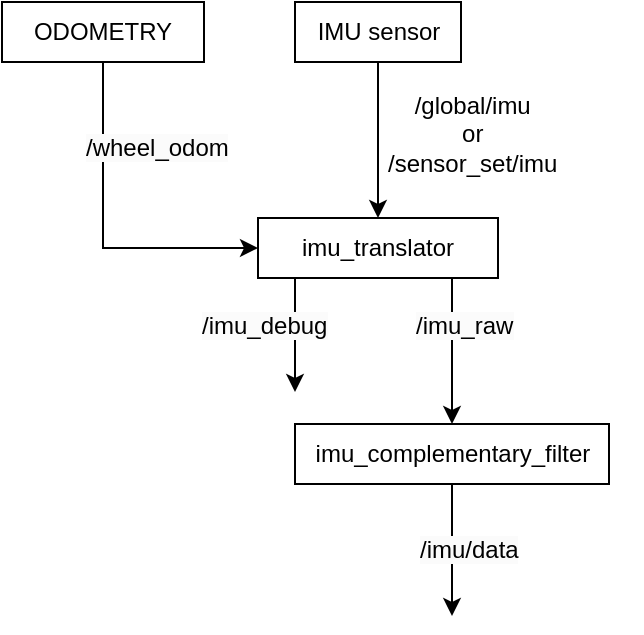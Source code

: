 <mxfile version="24.7.16">
  <diagram name="Page-1" id="QcFwFOKifyrVxmkoMn-t">
    <mxGraphModel dx="542" dy="449" grid="0" gridSize="10" guides="1" tooltips="1" connect="1" arrows="1" fold="1" page="1" pageScale="1" pageWidth="850" pageHeight="1100" math="0" shadow="0">
      <root>
        <mxCell id="0" />
        <mxCell id="1" parent="0" />
        <mxCell id="rNhIjqgVADMFTiBCQqSe-9" style="edgeStyle=orthogonalEdgeStyle;rounded=0;orthogonalLoop=1;jettySize=auto;html=1;exitX=0.5;exitY=1;exitDx=0;exitDy=0;entryX=0;entryY=0.5;entryDx=0;entryDy=0;" edge="1" parent="1" source="rNhIjqgVADMFTiBCQqSe-2" target="rNhIjqgVADMFTiBCQqSe-4">
          <mxGeometry relative="1" as="geometry" />
        </mxCell>
        <mxCell id="rNhIjqgVADMFTiBCQqSe-2" value="ODOMETRY" style="rounded=0;whiteSpace=wrap;html=1;" vertex="1" parent="1">
          <mxGeometry x="71" y="175" width="101" height="30" as="geometry" />
        </mxCell>
        <mxCell id="rNhIjqgVADMFTiBCQqSe-4" value="imu_translator" style="rounded=0;whiteSpace=wrap;html=1;" vertex="1" parent="1">
          <mxGeometry x="199" y="283" width="120" height="30" as="geometry" />
        </mxCell>
        <mxCell id="rNhIjqgVADMFTiBCQqSe-5" value="" style="endArrow=classic;html=1;rounded=0;entryX=0.5;entryY=0;entryDx=0;entryDy=0;" edge="1" parent="1" source="rNhIjqgVADMFTiBCQqSe-7" target="rNhIjqgVADMFTiBCQqSe-4">
          <mxGeometry width="50" height="50" relative="1" as="geometry">
            <mxPoint x="259" y="200" as="sourcePoint" />
            <mxPoint x="258.5" y="300" as="targetPoint" />
          </mxGeometry>
        </mxCell>
        <mxCell id="rNhIjqgVADMFTiBCQqSe-7" value="IMU sensor" style="rounded=0;whiteSpace=wrap;html=1;" vertex="1" parent="1">
          <mxGeometry x="217.5" y="175" width="83" height="30" as="geometry" />
        </mxCell>
        <mxCell id="rNhIjqgVADMFTiBCQqSe-10" value="&lt;span style=&quot;color: rgb(0, 0, 0); font-family: Helvetica; font-size: 12px; font-style: normal; font-variant-ligatures: normal; font-variant-caps: normal; font-weight: 400; letter-spacing: normal; orphans: 2; text-align: center; text-indent: 0px; text-transform: none; widows: 2; word-spacing: 0px; -webkit-text-stroke-width: 0px; white-space: nowrap; background-color: rgb(251, 251, 251); text-decoration-thickness: initial; text-decoration-style: initial; text-decoration-color: initial; display: inline !important; float: none;&quot;&gt;/wheel_odom&lt;/span&gt;" style="text;whiteSpace=wrap;html=1;" vertex="1" parent="1">
          <mxGeometry x="111" y="234" width="113" height="36" as="geometry" />
        </mxCell>
        <mxCell id="rNhIjqgVADMFTiBCQqSe-13" value="" style="endArrow=classic;html=1;rounded=0;exitX=0.5;exitY=1;exitDx=0;exitDy=0;" edge="1" parent="1">
          <mxGeometry width="50" height="50" relative="1" as="geometry">
            <mxPoint x="217.5" y="313" as="sourcePoint" />
            <mxPoint x="217.5" y="370" as="targetPoint" />
          </mxGeometry>
        </mxCell>
        <mxCell id="rNhIjqgVADMFTiBCQqSe-14" value="&lt;span style=&quot;color: rgb(0, 0, 0); font-family: Helvetica; font-size: 12px; font-style: normal; font-variant-ligatures: normal; font-variant-caps: normal; font-weight: 400; letter-spacing: normal; orphans: 2; text-align: center; text-indent: 0px; text-transform: none; widows: 2; word-spacing: 0px; -webkit-text-stroke-width: 0px; white-space: nowrap; background-color: rgb(251, 251, 251); text-decoration-thickness: initial; text-decoration-style: initial; text-decoration-color: initial; display: inline !important; float: none;&quot;&gt;/imu_debug&lt;/span&gt;" style="text;whiteSpace=wrap;html=1;" vertex="1" parent="1">
          <mxGeometry x="169" y="323" width="113" height="36" as="geometry" />
        </mxCell>
        <mxCell id="rNhIjqgVADMFTiBCQqSe-16" value="" style="endArrow=classic;html=1;rounded=0;exitX=0.5;exitY=1;exitDx=0;exitDy=0;entryX=0.5;entryY=0;entryDx=0;entryDy=0;" edge="1" parent="1" target="rNhIjqgVADMFTiBCQqSe-18">
          <mxGeometry width="50" height="50" relative="1" as="geometry">
            <mxPoint x="296" y="313" as="sourcePoint" />
            <mxPoint x="296" y="368" as="targetPoint" />
          </mxGeometry>
        </mxCell>
        <mxCell id="rNhIjqgVADMFTiBCQqSe-17" value="&lt;span style=&quot;color: rgb(0, 0, 0); font-family: Helvetica; font-size: 12px; font-style: normal; font-variant-ligatures: normal; font-variant-caps: normal; font-weight: 400; letter-spacing: normal; orphans: 2; text-align: center; text-indent: 0px; text-transform: none; widows: 2; word-spacing: 0px; -webkit-text-stroke-width: 0px; white-space: nowrap; background-color: rgb(251, 251, 251); text-decoration-thickness: initial; text-decoration-style: initial; text-decoration-color: initial; display: inline !important; float: none;&quot;&gt;/imu_raw&lt;/span&gt;" style="text;whiteSpace=wrap;html=1;" vertex="1" parent="1">
          <mxGeometry x="276" y="323" width="113" height="36" as="geometry" />
        </mxCell>
        <mxCell id="rNhIjqgVADMFTiBCQqSe-18" value="imu_complementary_filter" style="rounded=0;whiteSpace=wrap;html=1;" vertex="1" parent="1">
          <mxGeometry x="217.5" y="386" width="157" height="30" as="geometry" />
        </mxCell>
        <mxCell id="rNhIjqgVADMFTiBCQqSe-19" value="&lt;div style=&quot;text-align: center; text-wrap: nowrap;&quot;&gt;&lt;span style=&quot;background-color: initial;&quot;&gt;/global/imu&lt;/span&gt;&lt;br&gt;&lt;/div&gt;&lt;div style=&quot;text-align: center; text-wrap: nowrap;&quot;&gt;&lt;span style=&quot;background-color: initial;&quot;&gt;or&lt;/span&gt;&lt;/div&gt;&lt;div style=&quot;text-align: center; text-wrap: nowrap;&quot;&gt;/sensor_set/imu&lt;/div&gt;" style="text;whiteSpace=wrap;html=1;" vertex="1" parent="1">
          <mxGeometry x="261.5" y="213" width="113" height="57" as="geometry" />
        </mxCell>
        <mxCell id="rNhIjqgVADMFTiBCQqSe-20" value="" style="endArrow=classic;html=1;rounded=0;exitX=0.5;exitY=1;exitDx=0;exitDy=0;" edge="1" parent="1" source="rNhIjqgVADMFTiBCQqSe-18">
          <mxGeometry width="50" height="50" relative="1" as="geometry">
            <mxPoint x="306" y="432" as="sourcePoint" />
            <mxPoint x="296" y="482" as="targetPoint" />
          </mxGeometry>
        </mxCell>
        <mxCell id="rNhIjqgVADMFTiBCQqSe-21" value="&lt;span style=&quot;color: rgb(0, 0, 0); font-family: Helvetica; font-size: 12px; font-style: normal; font-variant-ligatures: normal; font-variant-caps: normal; font-weight: 400; letter-spacing: normal; orphans: 2; text-align: center; text-indent: 0px; text-transform: none; widows: 2; word-spacing: 0px; -webkit-text-stroke-width: 0px; white-space: nowrap; background-color: rgb(251, 251, 251); text-decoration-thickness: initial; text-decoration-style: initial; text-decoration-color: initial; display: inline !important; float: none;&quot;&gt;/imu/data&lt;/span&gt;" style="text;whiteSpace=wrap;html=1;" vertex="1" parent="1">
          <mxGeometry x="278" y="435" width="113" height="36" as="geometry" />
        </mxCell>
      </root>
    </mxGraphModel>
  </diagram>
</mxfile>
